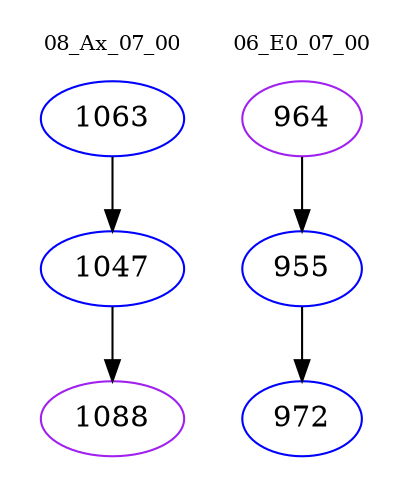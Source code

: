 digraph{
subgraph cluster_0 {
color = white
label = "08_Ax_07_00";
fontsize=10;
T0_1063 [label="1063", color="blue"]
T0_1063 -> T0_1047 [color="black"]
T0_1047 [label="1047", color="blue"]
T0_1047 -> T0_1088 [color="black"]
T0_1088 [label="1088", color="purple"]
}
subgraph cluster_1 {
color = white
label = "06_E0_07_00";
fontsize=10;
T1_964 [label="964", color="purple"]
T1_964 -> T1_955 [color="black"]
T1_955 [label="955", color="blue"]
T1_955 -> T1_972 [color="black"]
T1_972 [label="972", color="blue"]
}
}
